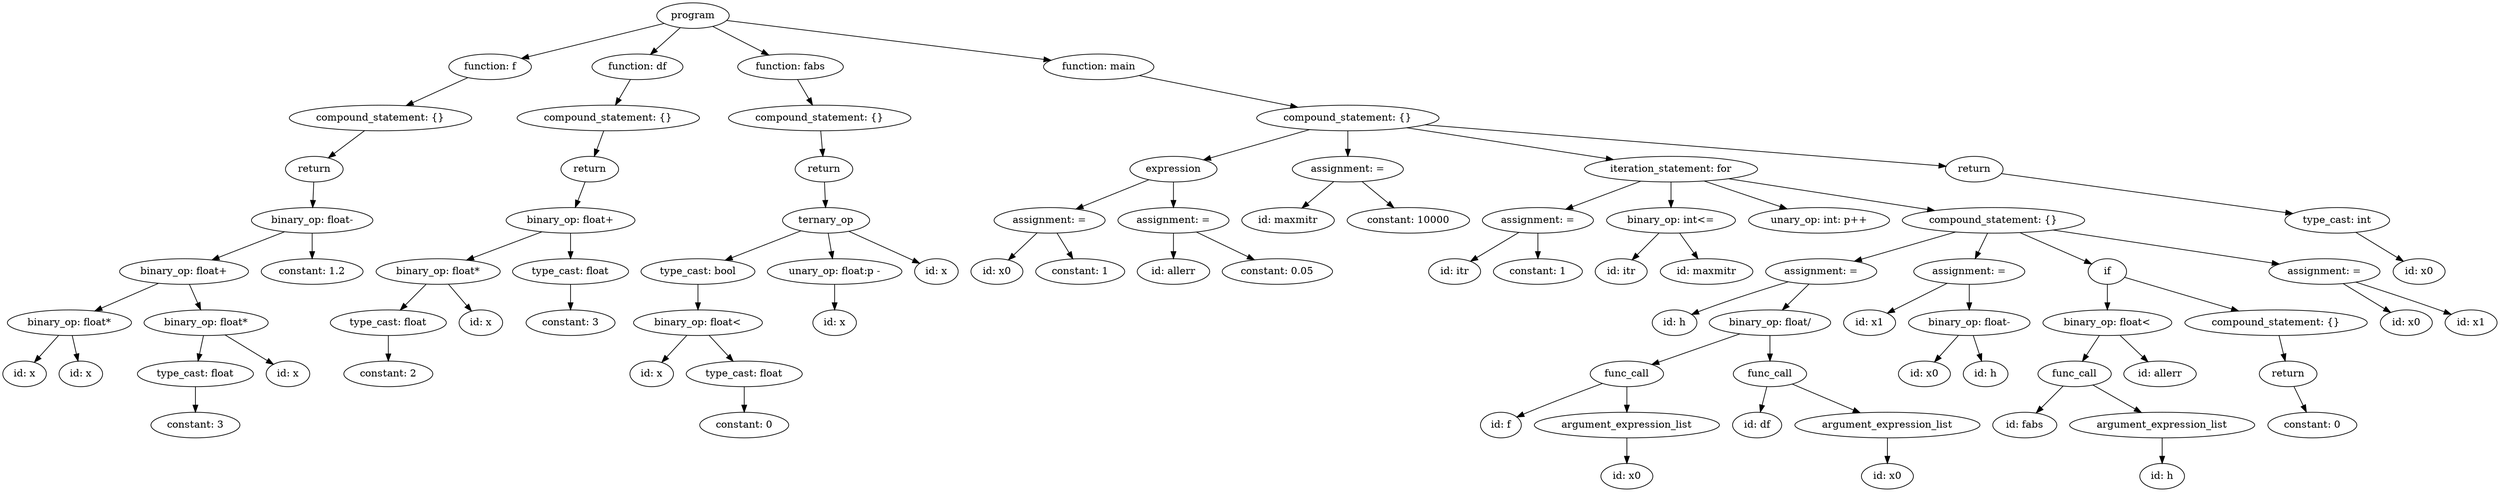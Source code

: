 strict digraph "" {
	graph [bb="0,0,3504,684"];
	node [label="\N"];
	124	[height=0.5,
		label=program,
		pos="969.55,666",
		width=1.4082];
	18	[height=0.5,
		label="function: f",
		pos="684.55,594",
		width=1.6111];
	124 -> 18	[pos="e,728.68,605.84 929.02,655.05 879.1,642.79 794.14,621.92 738.68,608.3"];
	34	[height=0.5,
		label="function: df",
		pos="891.55,594",
		width=1.7693];
	124 -> 34	[pos="e,909.72,611.31 951.85,649.12 941.62,639.94 928.58,628.23 917.24,618.06"];
	52	[height=0.5,
		label="function: fabs",
		pos="1106.5,594",
		width=2.0582];
	124 -> 52	[pos="e,1076,610.61 997.27,650.83 1017.3,640.58 1044.7,626.58 1067.1,615.16"];
	123	[height=0.5,
		label="function: main",
		pos="1539.5,594",
		width=2.1528];
	124 -> 123	[pos="e,1472.5,603.23 1016.7,659.21 1114.9,647.15 1342.3,619.22 1462.3,604.49"];
	17	[height=0.5,
		label="compound_statement: {}",
		pos="530.55,522",
		width=3.5566];
	18 -> 17	[pos="e,566.63,539.4 653.01,578.67 630.77,568.56 600.65,554.87 575.85,543.59"];
	33	[height=0.5,
		label="compound_statement: {}",
		pos="850.55,522",
		width=3.5566];
	34 -> 33	[pos="e,860.67,540.28 881.62,576.05 876.86,567.92 871.05,558 865.74,548.94"];
	51	[height=0.5,
		label="compound_statement: {}",
		pos="1147.5,522",
		width=3.5566];
	52 -> 51	[pos="e,1137.4,540.28 1116.5,576.05 1121.2,567.92 1127,558 1132.4,548.94"];
	122	[height=0.5,
		label="compound_statement: {}",
		pos="1889.5,522",
		width=3.5566];
	123 -> 122	[pos="e,1819.1,537.09 1596.2,581.68 1654,570.12 1744.2,552.08 1809.3,539.05"];
	16	[height=0.5,
		label=return,
		pos="437.55,450",
		width=1.125];
	17 -> 16	[pos="e,457.33,465.89 508.03,504.05 495.21,494.4 479.04,482.23 465.42,471.98"];
	32	[height=0.5,
		label=return,
		pos="824.55,450",
		width=1.125];
	33 -> 32	[pos="e,830.9,468.1 844.12,503.7 841.19,495.81 837.66,486.3 834.41,477.55"];
	50	[height=0.5,
		label=return,
		pos="1153.5,450",
		width=1.125];
	51 -> 50	[pos="e,1152.1,468.1 1149,503.7 1149.7,495.98 1150.5,486.71 1151.2,478.11"];
	76	[height=0.5,
		label=expression,
		pos="1644.5,450",
		width=1.6971];
	122 -> 76	[pos="e,1686.8,463.08 1835.8,505.64 1794.4,493.82 1737.5,477.57 1696.6,465.87"];
	79	[height=0.5,
		label="assignment: =",
		pos="1889.5,450",
		width=2.1667];
	122 -> 79	[pos="e,1889.5,468.1 1889.5,503.7 1889.5,495.98 1889.5,486.71 1889.5,478.11"];
	118	[height=0.5,
		label="iteration_statement: for",
		pos="2343.5,450",
		width=3.3761];
	122 -> 118	[pos="e,2262.5,463.49 1972.3,508.24 2051.5,496.03 2170.6,477.66 2252.5,465.04"];
	121	[height=0.5,
		label=return,
		pos="2769.5,450",
		width=1.125];
	122 -> 121	[pos="e,2729.9,454.15 1997.9,512.38 2189.5,497.14 2581.1,465.99 2719.6,454.97"];
	15	[height=0.5,
		label="binary_op: float-",
		pos="434.55,378",
		width=2.3651];
	16 -> 15	[pos="e,435.28,396.1 436.81,431.7 436.48,423.98 436.08,414.71 435.71,406.11"];
	31	[height=0.5,
		label="binary_op: float+",
		pos="797.55,378",
		width=2.5139];
	32 -> 31	[pos="e,804.21,396.28 818.01,432.05 814.97,424.18 811.29,414.62 807.88,405.79"];
	49	[height=0.5,
		label=ternary_op,
		pos="1156.5,378",
		width=1.6971];
	50 -> 49	[pos="e,1155.8,396.1 1154.3,431.7 1154.6,423.98 1155,414.71 1155.4,406.11"];
	72	[height=0.5,
		label="assignment: =",
		pos="1470.5,378",
		width=2.1667];
	76 -> 72	[pos="e,1507.7,393.94 1609.8,435 1583.2,424.32 1546.4,409.5 1517.2,397.78"];
	75	[height=0.5,
		label="assignment: =",
		pos="1644.5,378",
		width=2.1667];
	76 -> 75	[pos="e,1644.5,396.1 1644.5,431.7 1644.5,423.98 1644.5,414.71 1644.5,406.11"];
	77	[height=0.5,
		label="id: maxmitr",
		pos="1805.5,378",
		width=1.8056];
	79 -> 77	[pos="e,1825,395.23 1869.6,432.41 1858.7,423.28 1844.9,411.81 1833,401.84"];
	78	[height=0.5,
		label="constant: 10000",
		pos="1974.5,378",
		width=2.3889];
	79 -> 78	[pos="e,1954.3,395.71 1909.7,432.41 1920.6,423.41 1934.3,412.14 1946.3,402.27"];
	82	[height=0.5,
		label="assignment: =",
		pos="2156.5,378",
		width=2.1667];
	118 -> 82	[pos="e,2195.6,393.63 2301.1,433.12 2272.7,422.46 2235.1,408.4 2205.4,397.28"];
	85	[height=0.5,
		label="binary_op: int<=",
		pos="2343.5,378",
		width=2.5139];
	118 -> 85	[pos="e,2343.5,396.1 2343.5,431.7 2343.5,423.98 2343.5,414.71 2343.5,406.11"];
	87	[height=0.5,
		label="unary_op: int: p++",
		pos="2551.5,378",
		width=2.75];
	118 -> 87	[pos="e,2506.5,394.18 2390.2,433.29 2421.8,422.65 2463.7,408.55 2496.9,397.39"];
	117	[height=0.5,
		label="compound_statement: {}",
		pos="2796.5,378",
		width=3.5566];
	118 -> 117	[pos="e,2713.9,391.78 2424.3,436.53 2502.7,424.41 2621.5,406.04 2703.8,393.34"];
	120	[height=0.5,
		label="type_cast: int",
		pos="3279.5,378",
		width=2.0417];
	121 -> 120	[pos="e,3217.1,387.57 2807.9,443.74 2892.7,432.1 3097.3,404.01 3207.1,388.94"];
	13	[height=0.5,
		label="binary_op: float+",
		pos="254.55,306",
		width=2.5139];
	15 -> 13	[pos="e,293.84,322.28 395.49,361.81 368.46,351.3 332.28,337.23 303.35,325.98"];
	14	[height=0.5,
		label="constant: 1.2",
		pos="434.55,306",
		width=1.9861];
	15 -> 14	[pos="e,434.55,324.1 434.55,359.7 434.55,351.98 434.55,342.71 434.55,334.11"];
	28	[height=0.5,
		label="binary_op: float*",
		pos="611.55,306",
		width=2.4192];
	31 -> 28	[pos="e,651.51,322.04 757.19,361.81 728.94,351.18 691.03,336.91 660.97,325.6"];
	30	[height=0.5,
		label="type_cast: float",
		pos="797.55,306",
		width=2.2567];
	31 -> 30	[pos="e,797.55,324.1 797.55,359.7 797.55,351.98 797.55,342.71 797.55,334.11"];
	48	[height=0.5,
		label="type_cast: bool",
		pos="976.55,306",
		width=2.2222];
	49 -> 48	[pos="e,1014.8,321.89 1121,363.17 1093.3,352.42 1054.7,337.4 1024.4,325.6"];
	46	[height=0.5,
		label="unary_op: float:p -",
		pos="1168.5,306",
		width=2.6178];
	49 -> 46	[pos="e,1165.6,324.1 1159.5,359.7 1160.8,351.98 1162.4,342.71 1163.9,334.11"];
	47	[height=0.5,
		label="id: x",
		pos="1311.5,306",
		width=0.84854];
	49 -> 47	[pos="e,1288.1,317.61 1188.7,362.5 1215,350.58 1252.2,333.78 1278.8,321.79"];
	70	[height=0.5,
		label="id: x0",
		pos="1396.5,306",
		width=1.0139];
	72 -> 70	[pos="e,1412.7,322.27 1453,360.41 1443.2,351.11 1430.8,339.38 1420.1,329.28"];
	71	[height=0.5,
		label="constant: 1",
		pos="1513.5,306",
		width=1.7361];
	72 -> 71	[pos="e,1503.2,323.79 1481,360.05 1486,351.8 1492.2,341.7 1497.9,332.54"];
	73	[height=0.5,
		label="id: allerr",
		pos="1644.5,306",
		width=1.4082];
	75 -> 73	[pos="e,1644.5,324.1 1644.5,359.7 1644.5,351.98 1644.5,342.71 1644.5,334.11"];
	74	[height=0.5,
		label="constant: 0.05",
		pos="1790.5,306",
		width=2.1528];
	75 -> 74	[pos="e,1758.2,322.49 1676.9,361.46 1698.2,351.27 1726.2,337.84 1749.1,326.87"];
	80	[height=0.5,
		label="id: itr",
		pos="2039.5,306",
		width=1.0139];
	82 -> 80	[pos="e,2061.9,320.4 2129.7,360.94 2112.1,350.4 2089,336.57 2070.6,325.55"];
	81	[height=0.5,
		label="constant: 1",
		pos="2156.5,306",
		width=1.7361];
	82 -> 81	[pos="e,2156.5,324.1 2156.5,359.7 2156.5,351.98 2156.5,342.71 2156.5,334.11"];
	83	[height=0.5,
		label="id: itr",
		pos="2273.5,306",
		width=1.0139];
	85 -> 83	[pos="e,2288.9,322.36 2326.6,360.05 2317.4,350.9 2306,339.47 2296.1,329.57"];
	84	[height=0.5,
		label="id: maxmitr",
		pos="2393.5,306",
		width=1.8056];
	85 -> 84	[pos="e,2381.6,323.79 2355.7,360.05 2361.7,351.63 2369.1,341.28 2375.7,331.97"];
	98	[height=0.5,
		label="assignment: =",
		pos="2554.5,306",
		width=2.1667];
	117 -> 98	[pos="e,2601.3,320.52 2743.1,361.55 2704,350.23 2651,334.89 2611.1,323.36"];
	103	[height=0.5,
		label="assignment: =",
		pos="2762.5,306",
		width=2.1667];
	117 -> 103	[pos="e,2770.9,324.1 2788.1,359.7 2784.3,351.73 2779.6,342.1 2775.3,333.26"];
	113	[height=0.5,
		label=if,
		pos="2956.5,306",
		width=0.75];
	117 -> 113	[pos="e,2934.4,316.68 2833.7,360.76 2861.3,348.66 2898.7,332.3 2925,320.82"];
	116	[height=0.5,
		label="assignment: =",
		pos="3261.5,306",
		width=2.1667];
	117 -> 116	[pos="e,3198,316.56 2880.5,364.36 2968.2,351.16 3104.5,330.64 3188.1,318.06"];
	119	[height=0.5,
		label="id: x0",
		pos="3394.5,306",
		width=1.0139];
	120 -> 119	[pos="e,3372.4,320.47 3305.6,361.12 3322.8,350.67 3345.3,336.96 3363.4,325.95"];
	8	[height=0.5,
		label="binary_op: float*",
		pos="93.547,234",
		width=2.4192];
	13 -> 8	[pos="e,129.28,250.54 218.42,289.29 194.82,279.03 163.83,265.56 138.63,254.6"];
	12	[height=0.5,
		label="binary_op: float*",
		pos="285.55,234",
		width=2.4192];
	13 -> 12	[pos="e,277.9,252.28 262.05,288.05 265.58,280.09 269.87,270.41 273.81,261.51"];
	27	[height=0.5,
		label="type_cast: float",
		pos="541.55,234",
		width=2.2567];
	28 -> 27	[pos="e,558.34,251.79 594.6,288.05 585.92,279.37 575.19,268.64 565.66,259.11"];
	26	[height=0.5,
		label="id: x",
		pos="671.55,234",
		width=0.84854];
	28 -> 26	[pos="e,658.38,250.36 626.07,288.05 633.77,279.08 643.33,267.92 651.7,258.15"];
	29	[height=0.5,
		label="constant: 3",
		pos="797.55,234",
		width=1.7361];
	30 -> 29	[pos="e,797.55,252.1 797.55,287.7 797.55,279.98 797.55,270.71 797.55,262.11"];
	44	[height=0.5,
		label="binary_op: float<",
		pos="976.55,234",
		width=2.5139];
	48 -> 44	[pos="e,976.55,252.1 976.55,287.7 976.55,279.98 976.55,270.71 976.55,262.11"];
	45	[height=0.5,
		label="id: x",
		pos="1168.5,234",
		width=0.84854];
	46 -> 45	[pos="e,1168.5,252.1 1168.5,287.7 1168.5,279.98 1168.5,270.71 1168.5,262.11"];
	88	[height=0.5,
		label="id: h",
		pos="2348.5,234",
		width=0.86659];
	98 -> 88	[pos="e,2372.5,245.61 2508,291.4 2474.5,281.31 2428.4,266.79 2388.5,252 2386.3,251.18 2384.1,250.31 2381.8,249.41"];
	97	[height=0.5,
		label="binary_op: float/",
		pos="2482.5,234",
		width=2.3651];
	98 -> 97	[pos="e,2500,251.96 2537.5,288.41 2528.5,279.65 2517.2,268.73 2507.3,259.06"];
	99	[height=0.5,
		label="id: x1",
		pos="2622.5,234",
		width=1.0139];
	103 -> 99	[pos="e,2647.5,247.46 2731.5,289.46 2709.2,278.35 2679.3,263.39 2656.5,251.96"];
	102	[height=0.5,
		label="binary_op: float-",
		pos="2762.5,234",
		width=2.3651];
	103 -> 102	[pos="e,2762.5,252.1 2762.5,287.7 2762.5,279.98 2762.5,270.71 2762.5,262.11"];
	109	[height=0.5,
		label="binary_op: float<",
		pos="2956.5,234",
		width=2.5139];
	113 -> 109	[pos="e,2956.5,252.1 2956.5,287.7 2956.5,279.98 2956.5,270.71 2956.5,262.11"];
	112	[height=0.5,
		label="compound_statement: {}",
		pos="3193.5,234",
		width=3.5566];
	113 -> 112	[pos="e,3140.9,250.56 2981,297.77 3016.2,287.39 3082.1,267.91 3131.3,253.39"];
	114	[height=0.5,
		label="id: x0",
		pos="3376.5,234",
		width=1.0139];
	116 -> 114	[pos="e,3354.5,248.4 3287.9,288.94 3305.1,278.49 3327.6,264.82 3345.6,253.85"];
	115	[height=0.5,
		label="id: x1",
		pos="3467.5,234",
		width=1.0139];
	116 -> 115	[pos="e,3439.5,245.8 3305.5,291.11 3337.9,280.7 3383.1,265.92 3422.5,252 3425,251.15 3427.4,250.26 3429.9,249.35"];
	6	[height=0.5,
		label="id: x",
		pos="30.547,162",
		width=0.84854];
	8 -> 6	[pos="e,44.368,178.36 78.297,216.05 70.136,206.99 59.972,195.69 51.121,185.86"];
	7	[height=0.5,
		label="id: x",
		pos="109.55,162",
		width=0.84854];
	8 -> 7	[pos="e,105.64,180.1 97.502,215.7 99.266,207.98 101.38,198.71 103.35,190.11"];
	11	[height=0.5,
		label="type_cast: float",
		pos="270.55,162",
		width=2.2567];
	12 -> 11	[pos="e,274.21,180.1 281.84,215.7 280.19,207.98 278.2,198.71 276.36,190.11"];
	10	[height=0.5,
		label="id: x",
		pos="400.55,162",
		width=0.84854];
	12 -> 10	[pos="e,380.12,175.43 312.22,216.76 329.85,206.03 352.97,191.96 371.13,180.91"];
	25	[height=0.5,
		label="constant: 2",
		pos="541.55,162",
		width=1.7361];
	27 -> 25	[pos="e,541.55,180.1 541.55,215.7 541.55,207.98 541.55,198.71 541.55,190.11"];
	41	[height=0.5,
		label="id: x",
		pos="911.55,162",
		width=0.84854];
	44 -> 41	[pos="e,925.81,178.36 960.81,216.05 952.39,206.99 941.91,195.69 932.77,185.86"];
	43	[height=0.5,
		label="type_cast: float",
		pos="1041.5,162",
		width=2.2567];
	44 -> 43	[pos="e,1026,179.79 992.28,216.05 1000.3,207.46 1010.1,196.86 1018.9,187.4"];
	92	[height=0.5,
		label=func_call,
		pos="2281.5,162",
		width=1.4306];
	97 -> 92	[pos="e,2316.6,175.21 2440.4,218.33 2407,206.69 2360.4,190.46 2326.3,178.59"];
	96	[height=0.5,
		label=func_call,
		pos="2482.5,162",
		width=1.4306];
	97 -> 96	[pos="e,2482.5,180.1 2482.5,215.7 2482.5,207.98 2482.5,198.71 2482.5,190.11"];
	100	[height=0.5,
		label="id: x0",
		pos="2699.5,162",
		width=1.0139];
	102 -> 100	[pos="e,2713.8,178.83 2747.3,216.05 2739.3,207.12 2729.3,196.01 2720.5,186.28"];
	101	[height=0.5,
		label="id: h",
		pos="2785.5,162",
		width=0.86659];
	102 -> 101	[pos="e,2779.9,180.1 2768.2,215.7 2770.8,207.9 2773.9,198.51 2776.7,189.83"];
	107	[height=0.5,
		label=func_call,
		pos="2910.5,162",
		width=1.4306];
	109 -> 107	[pos="e,2921.6,179.79 2945.4,216.05 2939.9,207.71 2933.2,197.49 2927.1,188.25"];
	108	[height=0.5,
		label="id: allerr",
		pos="3030.5,162",
		width=1.4082];
	109 -> 108	[pos="e,3013.6,179.07 2974.5,216.05 2983.9,207.09 2995.7,195.95 3006,186.2"];
	111	[height=0.5,
		label=return,
		pos="3210.5,162",
		width=1.125];
	112 -> 111	[pos="e,3206.4,180.1 3197.7,215.7 3199.6,207.9 3201.9,198.51 3204,189.83"];
	9	[height=0.5,
		label="constant: 3",
		pos="270.55,90",
		width=1.7361];
	11 -> 9	[pos="e,270.55,108.1 270.55,143.7 270.55,135.98 270.55,126.71 270.55,118.11"];
	42	[height=0.5,
		label="constant: 0",
		pos="1041.5,90",
		width=1.7361];
	43 -> 42	[pos="e,1041.5,108.1 1041.5,143.7 1041.5,135.98 1041.5,126.71 1041.5,118.11"];
	89	[height=0.5,
		label="id: f",
		pos="2104.5,90",
		width=0.79437];
	92 -> 89	[pos="e,2127,101.28 2247.1,148.47 2218.8,138.05 2177.9,122.62 2142.5,108 2140.5,107.15 2138.4,106.25 2136.2,105.34"];
	91	[height=0.5,
		label=argument_expression_list,
		pos="2281.5,90",
		width=3.6111];
	92 -> 91	[pos="e,2281.5,108.1 2281.5,143.7 2281.5,135.98 2281.5,126.71 2281.5,118.11"];
	93	[height=0.5,
		label="id: df",
		pos="2464.5,90",
		width=0.95833];
	96 -> 93	[pos="e,2469,108.28 2478.2,144.05 2476.2,136.26 2473.8,126.82 2471.5,118.08"];
	95	[height=0.5,
		label=argument_expression_list,
		pos="2647.5,90",
		width=3.6111];
	96 -> 95	[pos="e,2609.3,107.23 2514,147.67 2538.2,137.38 2572.2,122.97 2599.8,111.25"];
	104	[height=0.5,
		label="id: fabs",
		pos="2840.5,90",
		width=1.25];
	107 -> 104	[pos="e,2856.7,107.15 2894.3,144.76 2885.3,135.75 2873.9,124.39 2864,114.43"];
	106	[height=0.5,
		label=argument_expression_list,
		pos="3033.5,90",
		width=3.6111];
	107 -> 106	[pos="e,3004.3,107.62 2936.3,146.33 2953.5,136.57 2976.3,123.58 2995.5,112.64"];
	110	[height=0.5,
		label="constant: 0",
		pos="3244.5,90",
		width=1.7361];
	111 -> 110	[pos="e,3236.2,108.28 3218.8,144.05 3222.6,136.09 3227.3,126.41 3231.7,117.51"];
	90	[height=0.5,
		label="id: x0",
		pos="2281.5,18",
		width=1.0139];
	91 -> 90	[pos="e,2281.5,36.104 2281.5,71.697 2281.5,63.983 2281.5,54.712 2281.5,46.112"];
	94	[height=0.5,
		label="id: x0",
		pos="2647.5,18",
		width=1.0139];
	95 -> 94	[pos="e,2647.5,36.104 2647.5,71.697 2647.5,63.983 2647.5,54.712 2647.5,46.112"];
	105	[height=0.5,
		label="id: h",
		pos="3033.5,18",
		width=0.86659];
	106 -> 105	[pos="e,3033.5,36.104 3033.5,71.697 3033.5,63.983 3033.5,54.712 3033.5,46.112"];
}
